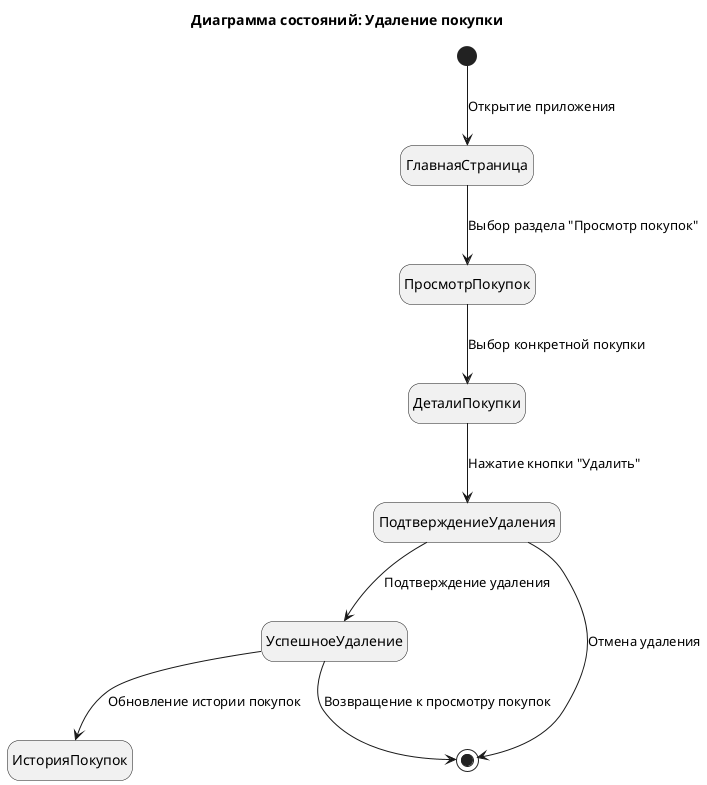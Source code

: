 @startuml Диаграмма состояний
title Диаграмма состояний: Удаление покупки
top to bottom direction
hide empty description
skinparam nodesep 65

[*] --> ГлавнаяСтраница : Открытие приложения

ГлавнаяСтраница --> ПросмотрПокупок : Выбор раздела "Просмотр покупок"
ПросмотрПокупок --> ДеталиПокупки : Выбор конкретной покупки
ДеталиПокупки --> ПодтверждениеУдаления : Нажатие кнопки "Удалить"
ПодтверждениеУдаления --> УспешноеУдаление : Подтверждение удаления
ПодтверждениеУдаления --> [*] : Отмена удаления

УспешноеУдаление --> ИсторияПокупок : Обновление истории покупок
УспешноеУдаление --> [*] : Возвращение к просмотру покупок

@enduml